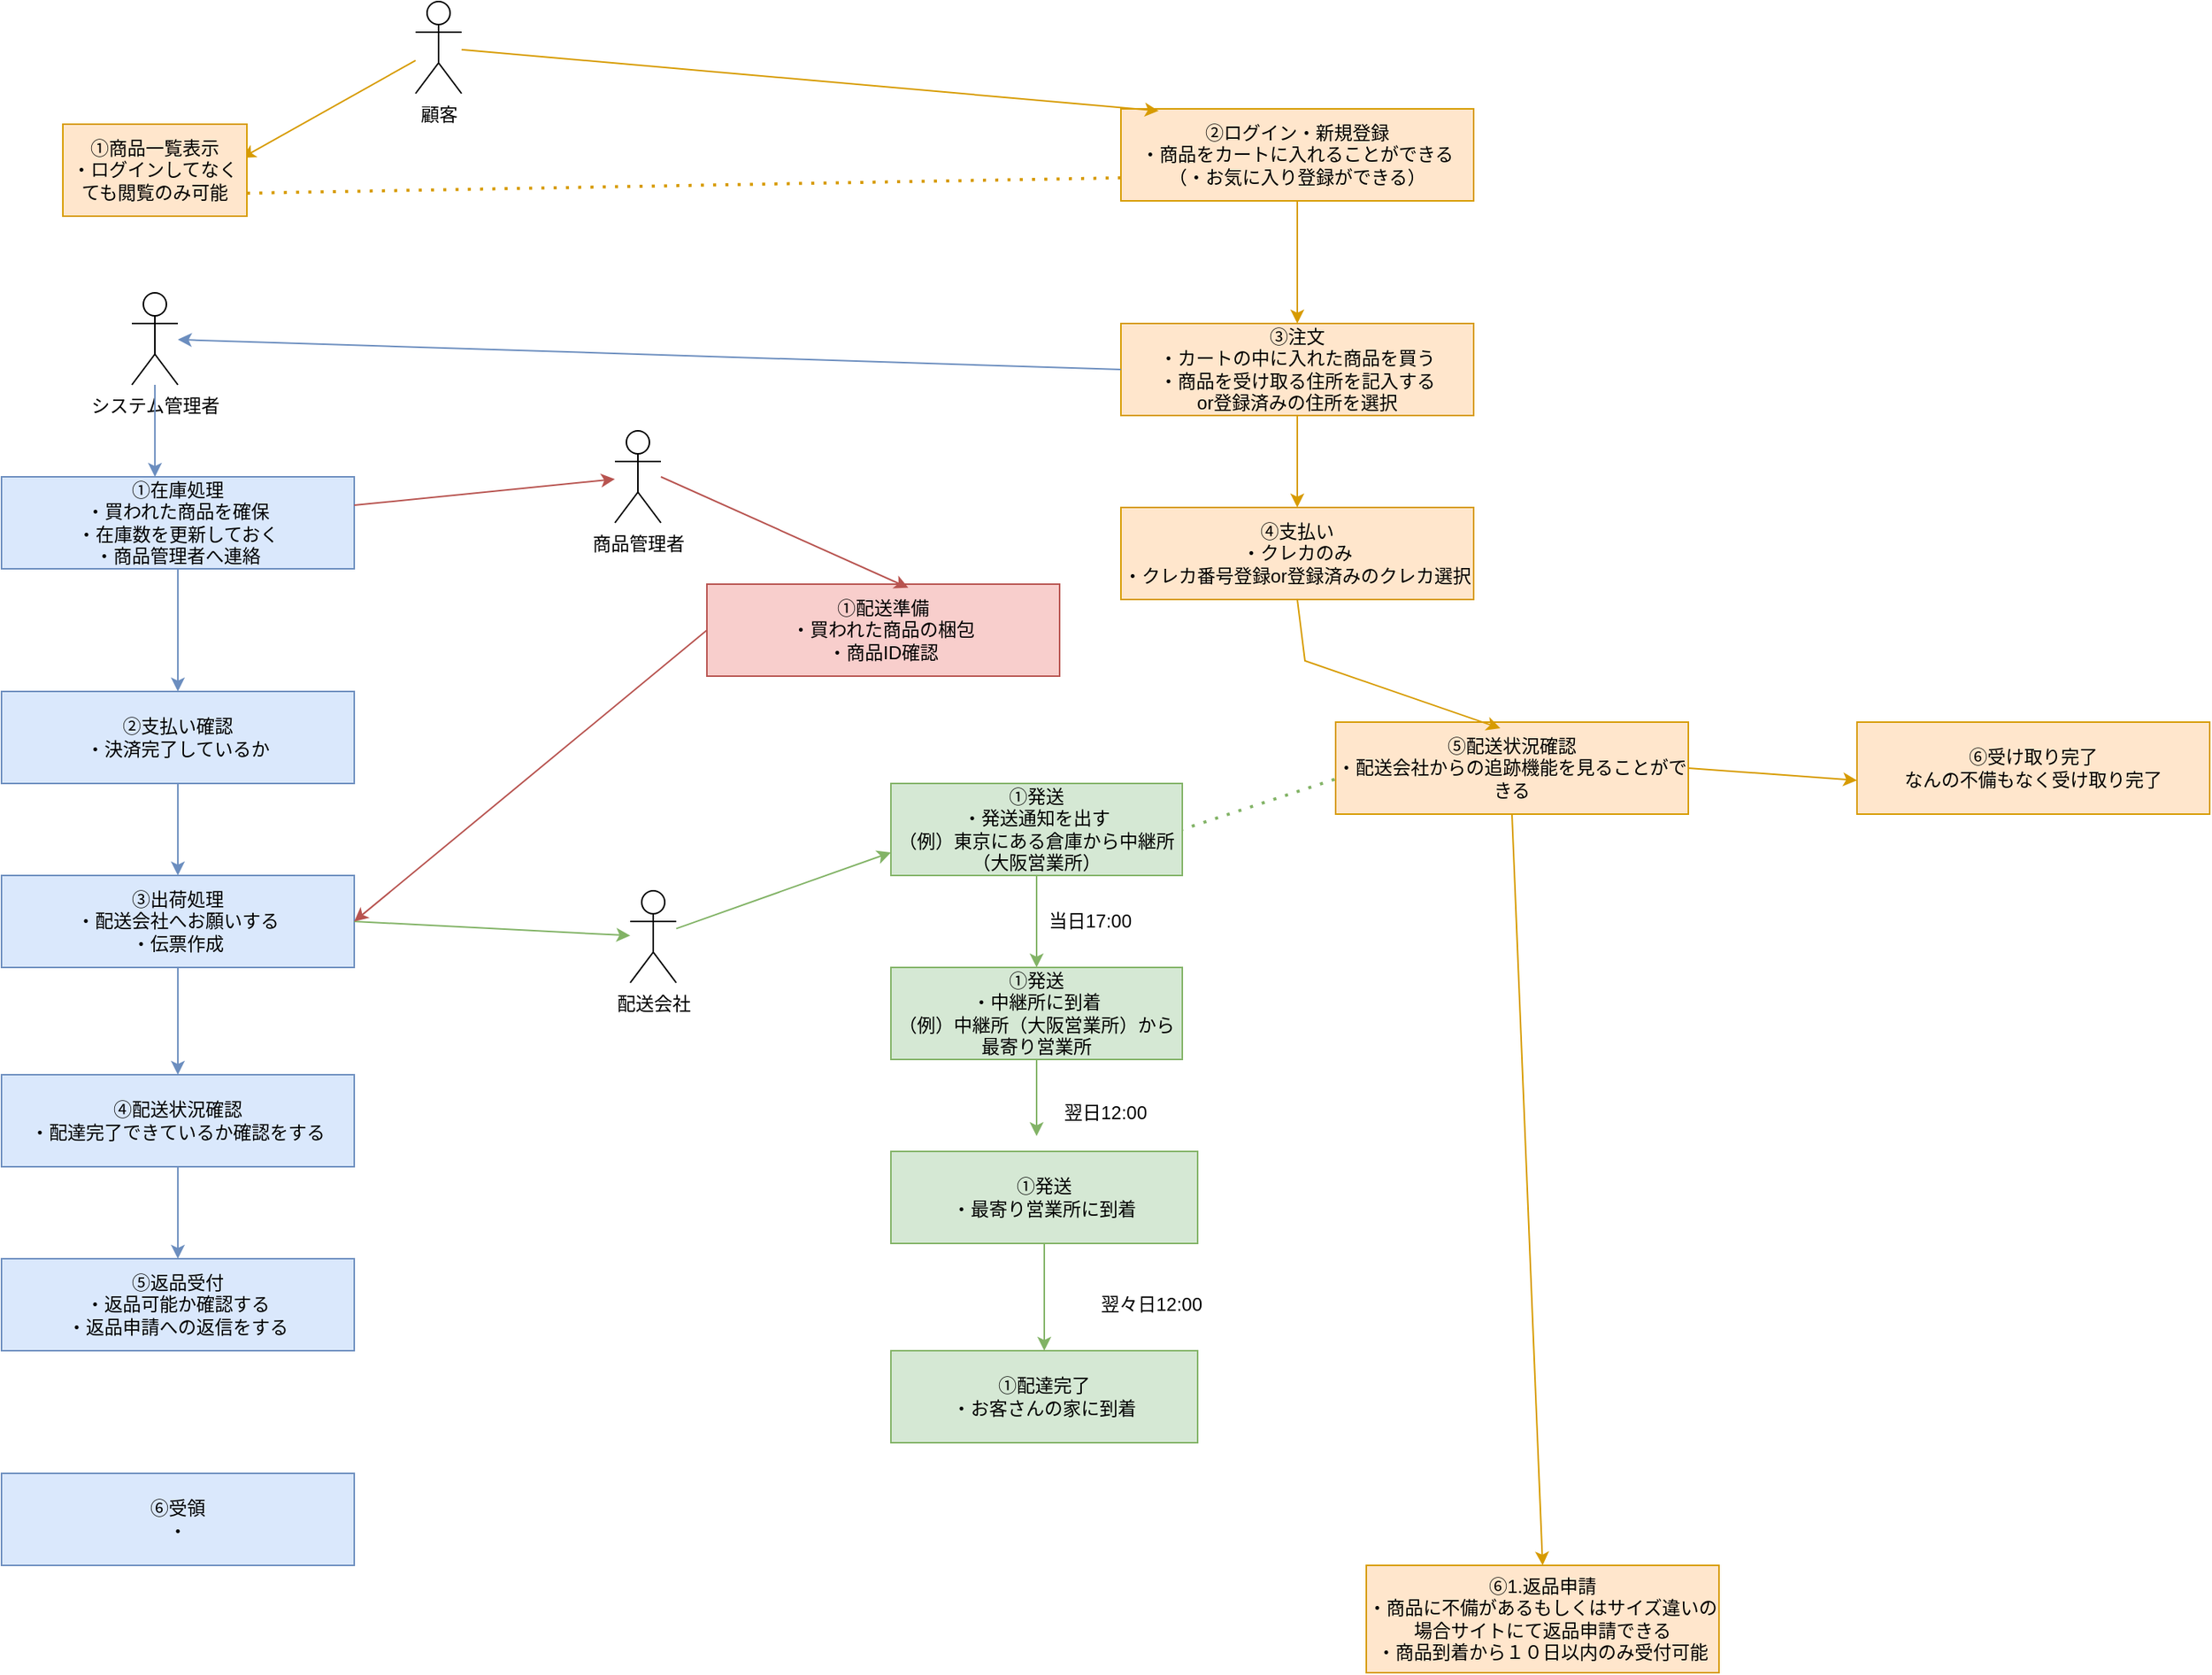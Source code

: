 <mxfile>
    <diagram name="ページ1" id="guPInMqZS3sGWf6pYxQW">
        <mxGraphModel dx="986" dy="419" grid="1" gridSize="10" guides="1" tooltips="1" connect="1" arrows="1" fold="1" page="1" pageScale="1" pageWidth="827" pageHeight="1169" math="0" shadow="0">
            <root>
                <mxCell id="0"/>
                <mxCell id="1" parent="0"/>
                <mxCell id="dteGoB8JbddZwmDOOZu2-1" value="&lt;font style=&quot;vertical-align: inherit;&quot; dir=&quot;auto&quot;&gt;&lt;font style=&quot;vertical-align: inherit;&quot; dir=&quot;auto&quot;&gt;顧客&lt;/font&gt;&lt;/font&gt;" style="shape=umlActor;verticalLabelPosition=bottom;verticalAlign=top;html=1;outlineConnect=0;" parent="1" vertex="1">
                    <mxGeometry x="360" y="10" width="30" height="60" as="geometry"/>
                </mxCell>
                <mxCell id="dteGoB8JbddZwmDOOZu2-3" value="" style="endArrow=classic;html=1;rounded=0;entryX=0.972;entryY=0.367;entryDx=0;entryDy=0;entryPerimeter=0;fillColor=#ffe6cc;strokeColor=#d79b00;" parent="1" source="dteGoB8JbddZwmDOOZu2-1" target="dteGoB8JbddZwmDOOZu2-5" edge="1">
                    <mxGeometry width="50" height="50" relative="1" as="geometry">
                        <mxPoint x="280" y="180" as="sourcePoint"/>
                        <mxPoint x="280" y="120" as="targetPoint"/>
                    </mxGeometry>
                </mxCell>
                <mxCell id="dteGoB8JbddZwmDOOZu2-5" value="&lt;font style=&quot;vertical-align: inherit;&quot; dir=&quot;auto&quot;&gt;&lt;font style=&quot;vertical-align: inherit;&quot; dir=&quot;auto&quot;&gt;&lt;font style=&quot;vertical-align: inherit;&quot; dir=&quot;auto&quot;&gt;&lt;font style=&quot;vertical-align: inherit;&quot; dir=&quot;auto&quot;&gt;①商品一覧表示&lt;/font&gt;&lt;/font&gt;&lt;/font&gt;&lt;/font&gt;&lt;div&gt;&lt;font style=&quot;vertical-align: inherit;&quot; dir=&quot;auto&quot;&gt;&lt;font style=&quot;vertical-align: inherit;&quot; dir=&quot;auto&quot;&gt;&lt;font style=&quot;vertical-align: inherit;&quot; dir=&quot;auto&quot;&gt;&lt;font style=&quot;vertical-align: inherit;&quot; dir=&quot;auto&quot;&gt;&lt;font style=&quot;vertical-align: inherit;&quot; dir=&quot;auto&quot;&gt;&lt;font style=&quot;vertical-align: inherit;&quot; dir=&quot;auto&quot;&gt;・ログインしてなくても閲覧のみ可能&lt;/font&gt;&lt;/font&gt;&lt;/font&gt;&lt;/font&gt;&lt;/font&gt;&lt;/font&gt;&lt;/div&gt;" style="rounded=0;whiteSpace=wrap;html=1;fillColor=#ffe6cc;strokeColor=#d79b00;" parent="1" vertex="1">
                    <mxGeometry x="130" y="90" width="120" height="60" as="geometry"/>
                </mxCell>
                <mxCell id="f5f7ypSN5SrMMH_mo7Vk-1" value="②ログイン・新規登録&lt;div&gt;&lt;div&gt;&lt;font style=&quot;vertical-align: inherit;&quot; dir=&quot;auto&quot;&gt;&lt;font style=&quot;vertical-align: inherit;&quot; dir=&quot;auto&quot;&gt;&lt;font style=&quot;vertical-align: inherit;&quot; dir=&quot;auto&quot;&gt;&lt;font style=&quot;vertical-align: inherit;&quot; dir=&quot;auto&quot;&gt;&lt;font style=&quot;vertical-align: inherit;&quot; dir=&quot;auto&quot;&gt;&lt;font style=&quot;vertical-align: inherit;&quot; dir=&quot;auto&quot;&gt;&lt;font style=&quot;vertical-align: inherit;&quot; dir=&quot;auto&quot;&gt;&lt;font style=&quot;vertical-align: inherit;&quot; dir=&quot;auto&quot;&gt;・商品をカートに入れることができる&lt;/font&gt;&lt;/font&gt;&lt;/font&gt;&lt;/font&gt;&lt;/font&gt;&lt;/font&gt;&lt;/font&gt;&lt;/font&gt;&lt;/div&gt;&lt;/div&gt;&lt;div&gt;&lt;font style=&quot;vertical-align: inherit;&quot; dir=&quot;auto&quot;&gt;&lt;font style=&quot;vertical-align: inherit;&quot; dir=&quot;auto&quot;&gt;&lt;font style=&quot;vertical-align: inherit;&quot; dir=&quot;auto&quot;&gt;&lt;font style=&quot;vertical-align: inherit;&quot; dir=&quot;auto&quot;&gt;&lt;font style=&quot;vertical-align: inherit;&quot; dir=&quot;auto&quot;&gt;&lt;font style=&quot;vertical-align: inherit;&quot; dir=&quot;auto&quot;&gt;&lt;font style=&quot;vertical-align: inherit;&quot; dir=&quot;auto&quot;&gt;&lt;font style=&quot;vertical-align: inherit;&quot; dir=&quot;auto&quot;&gt;（・お気に入り登録ができる）&lt;/font&gt;&lt;/font&gt;&lt;/font&gt;&lt;/font&gt;&lt;/font&gt;&lt;/font&gt;&lt;/font&gt;&lt;/font&gt;&lt;/div&gt;" style="rounded=0;whiteSpace=wrap;html=1;fillColor=#ffe6cc;strokeColor=#d79b00;" parent="1" vertex="1">
                    <mxGeometry x="820" y="80" width="230" height="60" as="geometry"/>
                </mxCell>
                <mxCell id="f5f7ypSN5SrMMH_mo7Vk-2" value="" style="endArrow=classic;html=1;rounded=0;entryX=0.107;entryY=0.022;entryDx=0;entryDy=0;entryPerimeter=0;fillColor=#ffe6cc;strokeColor=#d79b00;" parent="1" source="dteGoB8JbddZwmDOOZu2-1" target="f5f7ypSN5SrMMH_mo7Vk-1" edge="1">
                    <mxGeometry width="50" height="50" relative="1" as="geometry">
                        <mxPoint x="483" y="100" as="sourcePoint"/>
                        <mxPoint x="380" y="172" as="targetPoint"/>
                    </mxGeometry>
                </mxCell>
                <mxCell id="f5f7ypSN5SrMMH_mo7Vk-4" value="" style="endArrow=none;dashed=1;html=1;dashPattern=1 3;strokeWidth=2;rounded=0;entryX=1;entryY=0.75;entryDx=0;entryDy=0;exitX=0;exitY=0.75;exitDx=0;exitDy=0;fillColor=#ffe6cc;strokeColor=#d79b00;" parent="1" source="f5f7ypSN5SrMMH_mo7Vk-1" target="dteGoB8JbddZwmDOOZu2-5" edge="1">
                    <mxGeometry width="50" height="50" relative="1" as="geometry">
                        <mxPoint x="380" y="240" as="sourcePoint"/>
                        <mxPoint x="430" y="190" as="targetPoint"/>
                    </mxGeometry>
                </mxCell>
                <mxCell id="f5f7ypSN5SrMMH_mo7Vk-5" value="③注文&lt;div&gt;&lt;div&gt;&lt;font style=&quot;vertical-align: inherit;&quot; dir=&quot;auto&quot;&gt;&lt;font style=&quot;vertical-align: inherit;&quot; dir=&quot;auto&quot;&gt;&lt;font style=&quot;vertical-align: inherit;&quot; dir=&quot;auto&quot;&gt;&lt;font style=&quot;vertical-align: inherit;&quot; dir=&quot;auto&quot;&gt;&lt;font style=&quot;vertical-align: inherit;&quot; dir=&quot;auto&quot;&gt;&lt;font style=&quot;vertical-align: inherit;&quot; dir=&quot;auto&quot;&gt;&lt;font style=&quot;vertical-align: inherit;&quot; dir=&quot;auto&quot;&gt;&lt;font style=&quot;vertical-align: inherit;&quot; dir=&quot;auto&quot;&gt;・カートの中に入れた商品を買う&lt;/font&gt;&lt;/font&gt;&lt;/font&gt;&lt;/font&gt;&lt;/font&gt;&lt;/font&gt;&lt;/font&gt;&lt;/font&gt;&lt;/div&gt;&lt;/div&gt;&lt;div&gt;&lt;font style=&quot;vertical-align: inherit;&quot; dir=&quot;auto&quot;&gt;&lt;font style=&quot;vertical-align: inherit;&quot; dir=&quot;auto&quot;&gt;&lt;font style=&quot;vertical-align: inherit;&quot; dir=&quot;auto&quot;&gt;&lt;font style=&quot;vertical-align: inherit;&quot; dir=&quot;auto&quot;&gt;&lt;font style=&quot;vertical-align: inherit;&quot; dir=&quot;auto&quot;&gt;&lt;font style=&quot;vertical-align: inherit;&quot; dir=&quot;auto&quot;&gt;&lt;font style=&quot;vertical-align: inherit;&quot; dir=&quot;auto&quot;&gt;&lt;font style=&quot;vertical-align: inherit;&quot; dir=&quot;auto&quot;&gt;・商品を受け取る住所を記入する&lt;/font&gt;&lt;/font&gt;&lt;/font&gt;&lt;/font&gt;&lt;/font&gt;&lt;/font&gt;&lt;/font&gt;&lt;/font&gt;&lt;/div&gt;&lt;div&gt;&lt;font style=&quot;vertical-align: inherit;&quot; dir=&quot;auto&quot;&gt;&lt;font style=&quot;vertical-align: inherit;&quot; dir=&quot;auto&quot;&gt;&lt;font style=&quot;vertical-align: inherit;&quot; dir=&quot;auto&quot;&gt;&lt;font style=&quot;vertical-align: inherit;&quot; dir=&quot;auto&quot;&gt;&lt;font style=&quot;vertical-align: inherit;&quot; dir=&quot;auto&quot;&gt;&lt;font style=&quot;vertical-align: inherit;&quot; dir=&quot;auto&quot;&gt;&lt;font style=&quot;vertical-align: inherit;&quot; dir=&quot;auto&quot;&gt;&lt;font style=&quot;vertical-align: inherit;&quot; dir=&quot;auto&quot;&gt;or登録済みの住所を選択&lt;/font&gt;&lt;/font&gt;&lt;/font&gt;&lt;/font&gt;&lt;/font&gt;&lt;/font&gt;&lt;/font&gt;&lt;/font&gt;&lt;/div&gt;" style="rounded=0;whiteSpace=wrap;html=1;fillColor=#ffe6cc;strokeColor=#d79b00;" parent="1" vertex="1">
                    <mxGeometry x="820" y="220" width="230" height="60" as="geometry"/>
                </mxCell>
                <mxCell id="f5f7ypSN5SrMMH_mo7Vk-6" value="" style="endArrow=classic;html=1;rounded=0;entryX=0.5;entryY=0;entryDx=0;entryDy=0;exitX=0.5;exitY=1;exitDx=0;exitDy=0;fillColor=#ffe6cc;strokeColor=#d79b00;" parent="1" source="f5f7ypSN5SrMMH_mo7Vk-1" target="f5f7ypSN5SrMMH_mo7Vk-5" edge="1">
                    <mxGeometry width="50" height="50" relative="1" as="geometry">
                        <mxPoint x="520" y="150" as="sourcePoint"/>
                        <mxPoint x="645" y="213" as="targetPoint"/>
                    </mxGeometry>
                </mxCell>
                <mxCell id="f5f7ypSN5SrMMH_mo7Vk-7" value="システム管理者&lt;div&gt;&lt;br&gt;&lt;/div&gt;" style="shape=umlActor;verticalLabelPosition=bottom;verticalAlign=top;html=1;outlineConnect=0;" parent="1" vertex="1">
                    <mxGeometry x="175" y="200" width="30" height="60" as="geometry"/>
                </mxCell>
                <mxCell id="f5f7ypSN5SrMMH_mo7Vk-10" value="" style="endArrow=classic;html=1;rounded=0;exitX=0;exitY=0.5;exitDx=0;exitDy=0;fillColor=#dae8fc;strokeColor=#6c8ebf;" parent="1" source="f5f7ypSN5SrMMH_mo7Vk-5" target="f5f7ypSN5SrMMH_mo7Vk-7" edge="1">
                    <mxGeometry width="50" height="50" relative="1" as="geometry">
                        <mxPoint x="380" y="240" as="sourcePoint"/>
                        <mxPoint x="430" y="190" as="targetPoint"/>
                    </mxGeometry>
                </mxCell>
                <mxCell id="f5f7ypSN5SrMMH_mo7Vk-11" value="" style="endArrow=classic;html=1;rounded=0;exitX=0.5;exitY=1;exitDx=0;exitDy=0;fillColor=#ffe6cc;strokeColor=#d79b00;" parent="1" source="f5f7ypSN5SrMMH_mo7Vk-5" target="f5f7ypSN5SrMMH_mo7Vk-12" edge="1">
                    <mxGeometry width="50" height="50" relative="1" as="geometry">
                        <mxPoint x="650" y="310" as="sourcePoint"/>
                        <mxPoint x="605" y="360" as="targetPoint"/>
                    </mxGeometry>
                </mxCell>
                <mxCell id="f5f7ypSN5SrMMH_mo7Vk-12" value="④支払い&lt;br&gt;&lt;div&gt;&lt;div&gt;&lt;font style=&quot;vertical-align: inherit;&quot; dir=&quot;auto&quot;&gt;&lt;font style=&quot;vertical-align: inherit;&quot; dir=&quot;auto&quot;&gt;&lt;font style=&quot;vertical-align: inherit;&quot; dir=&quot;auto&quot;&gt;&lt;font style=&quot;vertical-align: inherit;&quot; dir=&quot;auto&quot;&gt;&lt;font style=&quot;vertical-align: inherit;&quot; dir=&quot;auto&quot;&gt;&lt;font style=&quot;vertical-align: inherit;&quot; dir=&quot;auto&quot;&gt;&lt;font style=&quot;vertical-align: inherit;&quot; dir=&quot;auto&quot;&gt;&lt;font style=&quot;vertical-align: inherit;&quot; dir=&quot;auto&quot;&gt;・クレカのみ&lt;/font&gt;&lt;/font&gt;&lt;/font&gt;&lt;/font&gt;&lt;/font&gt;&lt;/font&gt;&lt;/font&gt;&lt;/font&gt;&lt;/div&gt;&lt;/div&gt;&lt;div&gt;&lt;font style=&quot;vertical-align: inherit;&quot; dir=&quot;auto&quot;&gt;&lt;font style=&quot;vertical-align: inherit;&quot; dir=&quot;auto&quot;&gt;&lt;font style=&quot;vertical-align: inherit;&quot; dir=&quot;auto&quot;&gt;&lt;font style=&quot;vertical-align: inherit;&quot; dir=&quot;auto&quot;&gt;&lt;font style=&quot;vertical-align: inherit;&quot; dir=&quot;auto&quot;&gt;&lt;font style=&quot;vertical-align: inherit;&quot; dir=&quot;auto&quot;&gt;&lt;font style=&quot;vertical-align: inherit;&quot; dir=&quot;auto&quot;&gt;&lt;font style=&quot;vertical-align: inherit;&quot; dir=&quot;auto&quot;&gt;・クレカ番号登録or登録済みのクレカ選択&lt;/font&gt;&lt;/font&gt;&lt;/font&gt;&lt;/font&gt;&lt;/font&gt;&lt;/font&gt;&lt;/font&gt;&lt;/font&gt;&lt;/div&gt;" style="rounded=0;whiteSpace=wrap;html=1;fillColor=#ffe6cc;strokeColor=#d79b00;" parent="1" vertex="1">
                    <mxGeometry x="820" y="340" width="230" height="60" as="geometry"/>
                </mxCell>
                <mxCell id="f5f7ypSN5SrMMH_mo7Vk-13" value="①在庫処理&lt;br&gt;&lt;div&gt;&lt;div&gt;&lt;font style=&quot;vertical-align: inherit;&quot; dir=&quot;auto&quot;&gt;&lt;font style=&quot;vertical-align: inherit;&quot; dir=&quot;auto&quot;&gt;&lt;font style=&quot;vertical-align: inherit;&quot; dir=&quot;auto&quot;&gt;&lt;font style=&quot;vertical-align: inherit;&quot; dir=&quot;auto&quot;&gt;&lt;font style=&quot;vertical-align: inherit;&quot; dir=&quot;auto&quot;&gt;&lt;font style=&quot;vertical-align: inherit;&quot; dir=&quot;auto&quot;&gt;&lt;font style=&quot;vertical-align: inherit;&quot; dir=&quot;auto&quot;&gt;&lt;font style=&quot;vertical-align: inherit;&quot; dir=&quot;auto&quot;&gt;・買われた商品を確保&lt;/font&gt;&lt;/font&gt;&lt;/font&gt;&lt;/font&gt;&lt;/font&gt;&lt;/font&gt;&lt;/font&gt;&lt;/font&gt;&lt;/div&gt;&lt;/div&gt;&lt;div&gt;&lt;font style=&quot;vertical-align: inherit;&quot; dir=&quot;auto&quot;&gt;&lt;font style=&quot;vertical-align: inherit;&quot; dir=&quot;auto&quot;&gt;&lt;font style=&quot;vertical-align: inherit;&quot; dir=&quot;auto&quot;&gt;&lt;font style=&quot;vertical-align: inherit;&quot; dir=&quot;auto&quot;&gt;&lt;font style=&quot;vertical-align: inherit;&quot; dir=&quot;auto&quot;&gt;&lt;font style=&quot;vertical-align: inherit;&quot; dir=&quot;auto&quot;&gt;&lt;font style=&quot;vertical-align: inherit;&quot; dir=&quot;auto&quot;&gt;&lt;font style=&quot;vertical-align: inherit;&quot; dir=&quot;auto&quot;&gt;・在庫数を更新しておく&lt;/font&gt;&lt;/font&gt;&lt;/font&gt;&lt;/font&gt;&lt;/font&gt;&lt;/font&gt;&lt;/font&gt;&lt;/font&gt;&lt;/div&gt;&lt;div&gt;・商品管理者へ連絡&lt;/div&gt;" style="rounded=0;whiteSpace=wrap;html=1;fillColor=#dae8fc;strokeColor=#6c8ebf;" parent="1" vertex="1">
                    <mxGeometry x="90" y="320" width="230" height="60" as="geometry"/>
                </mxCell>
                <mxCell id="f5f7ypSN5SrMMH_mo7Vk-14" value="" style="endArrow=classic;html=1;rounded=0;entryX=0.435;entryY=0;entryDx=0;entryDy=0;entryPerimeter=0;fillColor=#dae8fc;strokeColor=#6c8ebf;" parent="1" source="f5f7ypSN5SrMMH_mo7Vk-7" target="f5f7ypSN5SrMMH_mo7Vk-13" edge="1">
                    <mxGeometry width="50" height="50" relative="1" as="geometry">
                        <mxPoint x="204.5" y="290" as="sourcePoint"/>
                        <mxPoint x="204.5" y="360" as="targetPoint"/>
                    </mxGeometry>
                </mxCell>
                <mxCell id="f5f7ypSN5SrMMH_mo7Vk-16" value="②支払い確認&lt;br&gt;&lt;div&gt;・決済完了しているか&lt;/div&gt;" style="rounded=0;whiteSpace=wrap;html=1;fillColor=#dae8fc;strokeColor=#6c8ebf;" parent="1" vertex="1">
                    <mxGeometry x="90" y="460" width="230" height="60" as="geometry"/>
                </mxCell>
                <mxCell id="f5f7ypSN5SrMMH_mo7Vk-17" value="" style="endArrow=classic;html=1;rounded=0;entryX=0.5;entryY=0;entryDx=0;entryDy=0;exitX=0.5;exitY=1;exitDx=0;exitDy=0;fillColor=#dae8fc;strokeColor=#6c8ebf;" parent="1" source="f5f7ypSN5SrMMH_mo7Vk-13" target="f5f7ypSN5SrMMH_mo7Vk-16" edge="1">
                    <mxGeometry width="50" height="50" relative="1" as="geometry">
                        <mxPoint x="260" y="360" as="sourcePoint"/>
                        <mxPoint x="260" y="430" as="targetPoint"/>
                    </mxGeometry>
                </mxCell>
                <mxCell id="f5f7ypSN5SrMMH_mo7Vk-18" value="③出荷処理&lt;br&gt;&lt;div&gt;・配送会社へお願いする&lt;/div&gt;&lt;div&gt;・伝票作成&lt;/div&gt;" style="rounded=0;whiteSpace=wrap;html=1;fillColor=#dae8fc;strokeColor=#6c8ebf;" parent="1" vertex="1">
                    <mxGeometry x="90" y="580" width="230" height="60" as="geometry"/>
                </mxCell>
                <mxCell id="f5f7ypSN5SrMMH_mo7Vk-19" value="" style="endArrow=classic;html=1;rounded=0;entryX=0.5;entryY=0;entryDx=0;entryDy=0;exitX=0.5;exitY=1;exitDx=0;exitDy=0;fillColor=#dae8fc;strokeColor=#6c8ebf;" parent="1" source="f5f7ypSN5SrMMH_mo7Vk-16" target="f5f7ypSN5SrMMH_mo7Vk-18" edge="1">
                    <mxGeometry width="50" height="50" relative="1" as="geometry">
                        <mxPoint x="520" y="500" as="sourcePoint"/>
                        <mxPoint x="520" y="550" as="targetPoint"/>
                    </mxGeometry>
                </mxCell>
                <mxCell id="f5f7ypSN5SrMMH_mo7Vk-20" value="配送会社" style="shape=umlActor;verticalLabelPosition=bottom;verticalAlign=top;html=1;outlineConnect=0;" parent="1" vertex="1">
                    <mxGeometry x="500" y="590" width="30" height="60" as="geometry"/>
                </mxCell>
                <mxCell id="f5f7ypSN5SrMMH_mo7Vk-22" value="" style="endArrow=classic;html=1;rounded=0;exitX=1;exitY=0.5;exitDx=0;exitDy=0;fillColor=#d5e8d4;strokeColor=#82b366;" parent="1" source="f5f7ypSN5SrMMH_mo7Vk-18" target="f5f7ypSN5SrMMH_mo7Vk-20" edge="1">
                    <mxGeometry width="50" height="50" relative="1" as="geometry">
                        <mxPoint x="340" y="610" as="sourcePoint"/>
                        <mxPoint x="320" y="680" as="targetPoint"/>
                    </mxGeometry>
                </mxCell>
                <mxCell id="f5f7ypSN5SrMMH_mo7Vk-23" value="①発送&lt;div&gt;・発送通知を出す&lt;/div&gt;&lt;div&gt;（例）東京にある倉庫から中継所（大阪営業所）&lt;/div&gt;" style="rounded=0;whiteSpace=wrap;html=1;fillColor=#d5e8d4;strokeColor=#82b366;" parent="1" vertex="1">
                    <mxGeometry x="670" y="520" width="190" height="60" as="geometry"/>
                </mxCell>
                <mxCell id="f5f7ypSN5SrMMH_mo7Vk-24" value="" style="endArrow=classic;html=1;rounded=0;entryX=0;entryY=0.75;entryDx=0;entryDy=0;fillColor=#d5e8d4;strokeColor=#82b366;" parent="1" source="f5f7ypSN5SrMMH_mo7Vk-20" target="f5f7ypSN5SrMMH_mo7Vk-23" edge="1">
                    <mxGeometry width="50" height="50" relative="1" as="geometry">
                        <mxPoint x="470" y="630" as="sourcePoint"/>
                        <mxPoint x="620" y="630" as="targetPoint"/>
                    </mxGeometry>
                </mxCell>
                <mxCell id="f5f7ypSN5SrMMH_mo7Vk-25" value="⑤配送状況確認&lt;br&gt;&lt;div&gt;&lt;div&gt;&lt;font style=&quot;vertical-align: inherit;&quot; dir=&quot;auto&quot;&gt;&lt;font style=&quot;vertical-align: inherit;&quot; dir=&quot;auto&quot;&gt;&lt;font style=&quot;vertical-align: inherit;&quot; dir=&quot;auto&quot;&gt;&lt;font style=&quot;vertical-align: inherit;&quot; dir=&quot;auto&quot;&gt;&lt;font style=&quot;vertical-align: inherit;&quot; dir=&quot;auto&quot;&gt;&lt;font style=&quot;vertical-align: inherit;&quot; dir=&quot;auto&quot;&gt;&lt;font style=&quot;vertical-align: inherit;&quot; dir=&quot;auto&quot;&gt;&lt;font style=&quot;vertical-align: inherit;&quot; dir=&quot;auto&quot;&gt;・配送会社からの追跡機能を見ることができる&lt;/font&gt;&lt;/font&gt;&lt;/font&gt;&lt;/font&gt;&lt;/font&gt;&lt;/font&gt;&lt;/font&gt;&lt;/font&gt;&lt;/div&gt;&lt;/div&gt;" style="rounded=0;whiteSpace=wrap;html=1;fillColor=#ffe6cc;strokeColor=#d79b00;" parent="1" vertex="1">
                    <mxGeometry x="960" y="480" width="230" height="60" as="geometry"/>
                </mxCell>
                <mxCell id="f5f7ypSN5SrMMH_mo7Vk-26" value="" style="endArrow=classic;html=1;rounded=0;exitX=0.5;exitY=1;exitDx=0;exitDy=0;entryX=0.467;entryY=0.067;entryDx=0;entryDy=0;entryPerimeter=0;fillColor=#ffe6cc;strokeColor=#d79b00;" parent="1" source="f5f7ypSN5SrMMH_mo7Vk-12" target="f5f7ypSN5SrMMH_mo7Vk-25" edge="1">
                    <mxGeometry width="50" height="50" relative="1" as="geometry">
                        <mxPoint x="620" y="320" as="sourcePoint"/>
                        <mxPoint x="620" y="390" as="targetPoint"/>
                        <Array as="points">
                            <mxPoint x="940" y="440"/>
                        </Array>
                    </mxGeometry>
                </mxCell>
                <mxCell id="f5f7ypSN5SrMMH_mo7Vk-27" value="" style="endArrow=none;dashed=1;html=1;dashPattern=1 3;strokeWidth=2;rounded=0;exitX=-0.003;exitY=0.622;exitDx=0;exitDy=0;fillColor=#d5e8d4;strokeColor=#82b366;entryX=1;entryY=0.5;entryDx=0;entryDy=0;exitPerimeter=0;" parent="1" source="f5f7ypSN5SrMMH_mo7Vk-25" target="f5f7ypSN5SrMMH_mo7Vk-23" edge="1">
                    <mxGeometry width="50" height="50" relative="1" as="geometry">
                        <mxPoint x="390" y="640" as="sourcePoint"/>
                        <mxPoint x="600" y="580" as="targetPoint"/>
                        <Array as="points"/>
                    </mxGeometry>
                </mxCell>
                <mxCell id="f5f7ypSN5SrMMH_mo7Vk-29" value="④配送状況確認&lt;div&gt;・配達完了できているか確認をする&lt;/div&gt;" style="rounded=0;whiteSpace=wrap;html=1;fillColor=#dae8fc;strokeColor=#6c8ebf;" parent="1" vertex="1">
                    <mxGeometry x="90" y="710" width="230" height="60" as="geometry"/>
                </mxCell>
                <mxCell id="f5f7ypSN5SrMMH_mo7Vk-30" value="" style="endArrow=classic;html=1;rounded=0;entryX=0.5;entryY=0;entryDx=0;entryDy=0;exitX=0.5;exitY=1;exitDx=0;exitDy=0;fillColor=#dae8fc;strokeColor=#6c8ebf;" parent="1" source="f5f7ypSN5SrMMH_mo7Vk-18" target="f5f7ypSN5SrMMH_mo7Vk-29" edge="1">
                    <mxGeometry width="50" height="50" relative="1" as="geometry">
                        <mxPoint x="360" y="600" as="sourcePoint"/>
                        <mxPoint x="360" y="660" as="targetPoint"/>
                    </mxGeometry>
                </mxCell>
                <mxCell id="f5f7ypSN5SrMMH_mo7Vk-31" value="⑥1.返品申請&lt;br&gt;&lt;div&gt;&lt;div&gt;&lt;font style=&quot;vertical-align: inherit;&quot; dir=&quot;auto&quot;&gt;&lt;font style=&quot;vertical-align: inherit;&quot; dir=&quot;auto&quot;&gt;&lt;font style=&quot;vertical-align: inherit;&quot; dir=&quot;auto&quot;&gt;&lt;font style=&quot;vertical-align: inherit;&quot; dir=&quot;auto&quot;&gt;&lt;font style=&quot;vertical-align: inherit;&quot; dir=&quot;auto&quot;&gt;&lt;font style=&quot;vertical-align: inherit;&quot; dir=&quot;auto&quot;&gt;&lt;font style=&quot;vertical-align: inherit;&quot; dir=&quot;auto&quot;&gt;&lt;font style=&quot;vertical-align: inherit;&quot; dir=&quot;auto&quot;&gt;・商品に不備があるもしくはサイズ違いの場合サイトにて返品申請できる&lt;/font&gt;&lt;/font&gt;&lt;/font&gt;&lt;/font&gt;&lt;/font&gt;&lt;/font&gt;&lt;/font&gt;&lt;/font&gt;&lt;/div&gt;&lt;/div&gt;&lt;div&gt;&lt;font style=&quot;vertical-align: inherit;&quot; dir=&quot;auto&quot;&gt;&lt;font style=&quot;vertical-align: inherit;&quot; dir=&quot;auto&quot;&gt;&lt;font style=&quot;vertical-align: inherit;&quot; dir=&quot;auto&quot;&gt;&lt;font style=&quot;vertical-align: inherit;&quot; dir=&quot;auto&quot;&gt;&lt;font style=&quot;vertical-align: inherit;&quot; dir=&quot;auto&quot;&gt;&lt;font style=&quot;vertical-align: inherit;&quot; dir=&quot;auto&quot;&gt;&lt;font style=&quot;vertical-align: inherit;&quot; dir=&quot;auto&quot;&gt;&lt;font style=&quot;vertical-align: inherit;&quot; dir=&quot;auto&quot;&gt;・商品到着から１０日以内のみ受付可能&lt;/font&gt;&lt;/font&gt;&lt;/font&gt;&lt;/font&gt;&lt;/font&gt;&lt;/font&gt;&lt;/font&gt;&lt;/font&gt;&lt;/div&gt;" style="rounded=0;whiteSpace=wrap;html=1;fillColor=#ffe6cc;strokeColor=#d79b00;" parent="1" vertex="1">
                    <mxGeometry x="980" y="1030" width="230" height="70" as="geometry"/>
                </mxCell>
                <mxCell id="f5f7ypSN5SrMMH_mo7Vk-32" value="" style="endArrow=classic;html=1;rounded=0;exitX=0.5;exitY=1;exitDx=0;exitDy=0;entryX=0.5;entryY=0;entryDx=0;entryDy=0;fillColor=#ffe6cc;strokeColor=#d79b00;" parent="1" source="f5f7ypSN5SrMMH_mo7Vk-25" target="f5f7ypSN5SrMMH_mo7Vk-31" edge="1">
                    <mxGeometry width="50" height="50" relative="1" as="geometry">
                        <mxPoint x="690" y="560" as="sourcePoint"/>
                        <mxPoint x="692" y="634" as="targetPoint"/>
                    </mxGeometry>
                </mxCell>
                <mxCell id="f5f7ypSN5SrMMH_mo7Vk-33" value="⑥受け取り完了&lt;div&gt;なんの不備もなく受け取り完了&lt;/div&gt;" style="rounded=0;whiteSpace=wrap;html=1;fillColor=#ffe6cc;strokeColor=#d79b00;" parent="1" vertex="1">
                    <mxGeometry x="1300" y="480" width="230" height="60" as="geometry"/>
                </mxCell>
                <mxCell id="f5f7ypSN5SrMMH_mo7Vk-34" value="" style="endArrow=classic;html=1;rounded=0;exitX=1;exitY=0.5;exitDx=0;exitDy=0;entryX=0;entryY=0.633;entryDx=0;entryDy=0;entryPerimeter=0;fillColor=#ffe6cc;strokeColor=#d79b00;" parent="1" source="f5f7ypSN5SrMMH_mo7Vk-25" target="f5f7ypSN5SrMMH_mo7Vk-33" edge="1">
                    <mxGeometry width="50" height="50" relative="1" as="geometry">
                        <mxPoint x="800" y="550" as="sourcePoint"/>
                        <mxPoint x="802" y="624" as="targetPoint"/>
                        <Array as="points"/>
                    </mxGeometry>
                </mxCell>
                <mxCell id="f5f7ypSN5SrMMH_mo7Vk-35" value="⑤返品受付&lt;br&gt;&lt;div&gt;・返品可能か確認する&lt;/div&gt;&lt;div&gt;・返品申請への返信をする&lt;/div&gt;" style="rounded=0;whiteSpace=wrap;html=1;fillColor=#dae8fc;strokeColor=#6c8ebf;" parent="1" vertex="1">
                    <mxGeometry x="90" y="830" width="230" height="60" as="geometry"/>
                </mxCell>
                <mxCell id="f5f7ypSN5SrMMH_mo7Vk-36" value="" style="endArrow=classic;html=1;rounded=0;entryX=0.5;entryY=0;entryDx=0;entryDy=0;exitX=0.5;exitY=1;exitDx=0;exitDy=0;fillColor=#dae8fc;strokeColor=#6c8ebf;" parent="1" source="f5f7ypSN5SrMMH_mo7Vk-29" target="f5f7ypSN5SrMMH_mo7Vk-35" edge="1">
                    <mxGeometry width="50" height="50" relative="1" as="geometry">
                        <mxPoint x="280" y="730" as="sourcePoint"/>
                        <mxPoint x="280" y="780" as="targetPoint"/>
                    </mxGeometry>
                </mxCell>
                <mxCell id="f5f7ypSN5SrMMH_mo7Vk-39" value="⑥受領&lt;div&gt;・&lt;/div&gt;" style="rounded=0;whiteSpace=wrap;html=1;fillColor=#dae8fc;strokeColor=#6c8ebf;" parent="1" vertex="1">
                    <mxGeometry x="90" y="970" width="230" height="60" as="geometry"/>
                </mxCell>
                <mxCell id="f5f7ypSN5SrMMH_mo7Vk-43" value="&lt;div&gt;商品管理者&lt;/div&gt;" style="shape=umlActor;verticalLabelPosition=bottom;verticalAlign=top;html=1;outlineConnect=0;" parent="1" vertex="1">
                    <mxGeometry x="490" y="290" width="30" height="60" as="geometry"/>
                </mxCell>
                <mxCell id="Nhrgn-s1vujvqajuEZcP-2" value="①発送&lt;div&gt;・中継所に到着&lt;/div&gt;&lt;div&gt;（例）中継所（大阪営業所）から最寄り営業所&lt;/div&gt;" style="rounded=0;whiteSpace=wrap;html=1;fillColor=#d5e8d4;strokeColor=#82b366;" parent="1" vertex="1">
                    <mxGeometry x="670" y="640" width="190" height="60" as="geometry"/>
                </mxCell>
                <mxCell id="Nhrgn-s1vujvqajuEZcP-3" value="①発送&lt;div&gt;・最寄り営業所に到着&lt;/div&gt;" style="rounded=0;whiteSpace=wrap;html=1;fillColor=#d5e8d4;strokeColor=#82b366;" parent="1" vertex="1">
                    <mxGeometry x="670" y="760" width="200" height="60" as="geometry"/>
                </mxCell>
                <mxCell id="Nhrgn-s1vujvqajuEZcP-4" value="" style="endArrow=classic;html=1;rounded=0;fillColor=#d5e8d4;strokeColor=#82b366;exitX=0.5;exitY=1;exitDx=0;exitDy=0;" parent="1" source="f5f7ypSN5SrMMH_mo7Vk-23" target="Nhrgn-s1vujvqajuEZcP-2" edge="1">
                    <mxGeometry width="50" height="50" relative="1" as="geometry">
                        <mxPoint x="530" y="507" as="sourcePoint"/>
                        <mxPoint x="680" y="575" as="targetPoint"/>
                    </mxGeometry>
                </mxCell>
                <mxCell id="Nhrgn-s1vujvqajuEZcP-5" value="" style="endArrow=classic;html=1;rounded=0;fillColor=#d5e8d4;strokeColor=#82b366;exitX=0.5;exitY=1;exitDx=0;exitDy=0;" parent="1" source="Nhrgn-s1vujvqajuEZcP-2" edge="1">
                    <mxGeometry width="50" height="50" relative="1" as="geometry">
                        <mxPoint x="540" y="517" as="sourcePoint"/>
                        <mxPoint x="765" y="750" as="targetPoint"/>
                    </mxGeometry>
                </mxCell>
                <mxCell id="Nhrgn-s1vujvqajuEZcP-6" value="①配達完了&lt;div&gt;・お客さんの家に到着&lt;/div&gt;" style="rounded=0;whiteSpace=wrap;html=1;fillColor=#d5e8d4;strokeColor=#82b366;" parent="1" vertex="1">
                    <mxGeometry x="670" y="890" width="200" height="60" as="geometry"/>
                </mxCell>
                <mxCell id="Nhrgn-s1vujvqajuEZcP-8" value="" style="endArrow=classic;html=1;rounded=0;fillColor=#d5e8d4;strokeColor=#82b366;exitX=0.5;exitY=1;exitDx=0;exitDy=0;entryX=0.5;entryY=0;entryDx=0;entryDy=0;" parent="1" source="Nhrgn-s1vujvqajuEZcP-3" target="Nhrgn-s1vujvqajuEZcP-6" edge="1">
                    <mxGeometry width="50" height="50" relative="1" as="geometry">
                        <mxPoint x="775" y="710" as="sourcePoint"/>
                        <mxPoint x="778" y="770" as="targetPoint"/>
                    </mxGeometry>
                </mxCell>
                <mxCell id="Nhrgn-s1vujvqajuEZcP-14" value="" style="endArrow=classic;html=1;rounded=0;fillColor=#f8cecc;strokeColor=#b85450;" parent="1" source="f5f7ypSN5SrMMH_mo7Vk-13" target="f5f7ypSN5SrMMH_mo7Vk-43" edge="1">
                    <mxGeometry width="50" height="50" relative="1" as="geometry">
                        <mxPoint x="450" y="480" as="sourcePoint"/>
                        <mxPoint x="500" y="430" as="targetPoint"/>
                    </mxGeometry>
                </mxCell>
                <mxCell id="Nhrgn-s1vujvqajuEZcP-16" value="当日17:00" style="text;strokeColor=none;align=center;fillColor=none;html=1;verticalAlign=middle;whiteSpace=wrap;rounded=0;" parent="1" vertex="1">
                    <mxGeometry x="770" y="595" width="60" height="30" as="geometry"/>
                </mxCell>
                <mxCell id="Nhrgn-s1vujvqajuEZcP-17" value="翌日12:00" style="text;strokeColor=none;align=center;fillColor=none;html=1;verticalAlign=middle;whiteSpace=wrap;rounded=0;" parent="1" vertex="1">
                    <mxGeometry x="780" y="720" width="60" height="30" as="geometry"/>
                </mxCell>
                <mxCell id="Nhrgn-s1vujvqajuEZcP-18" value="翌々日12:00" style="text;strokeColor=none;align=center;fillColor=none;html=1;verticalAlign=middle;whiteSpace=wrap;rounded=0;" parent="1" vertex="1">
                    <mxGeometry x="780" y="845" width="120" height="30" as="geometry"/>
                </mxCell>
                <mxCell id="Nhrgn-s1vujvqajuEZcP-21" value="①配送準備&lt;div&gt;・買われた商品の梱包&lt;/div&gt;&lt;div&gt;・商品ID確認&lt;/div&gt;" style="rounded=0;whiteSpace=wrap;html=1;fillColor=#f8cecc;strokeColor=#b85450;" parent="1" vertex="1">
                    <mxGeometry x="550" y="390" width="230" height="60" as="geometry"/>
                </mxCell>
                <mxCell id="Nhrgn-s1vujvqajuEZcP-22" value="" style="endArrow=classic;html=1;rounded=0;fillColor=#f8cecc;strokeColor=#b85450;entryX=0.571;entryY=0.039;entryDx=0;entryDy=0;entryPerimeter=0;" parent="1" target="Nhrgn-s1vujvqajuEZcP-21" edge="1">
                    <mxGeometry width="50" height="50" relative="1" as="geometry">
                        <mxPoint x="520" y="320" as="sourcePoint"/>
                        <mxPoint x="500" y="332" as="targetPoint"/>
                    </mxGeometry>
                </mxCell>
                <mxCell id="Nhrgn-s1vujvqajuEZcP-23" value="" style="endArrow=classic;html=1;rounded=0;fillColor=#f8cecc;strokeColor=#b85450;entryX=1;entryY=0.5;entryDx=0;entryDy=0;exitX=0;exitY=0.5;exitDx=0;exitDy=0;" parent="1" source="Nhrgn-s1vujvqajuEZcP-21" target="f5f7ypSN5SrMMH_mo7Vk-18" edge="1">
                    <mxGeometry width="50" height="50" relative="1" as="geometry">
                        <mxPoint x="530" y="330" as="sourcePoint"/>
                        <mxPoint x="711" y="392" as="targetPoint"/>
                    </mxGeometry>
                </mxCell>
            </root>
        </mxGraphModel>
    </diagram>
</mxfile>